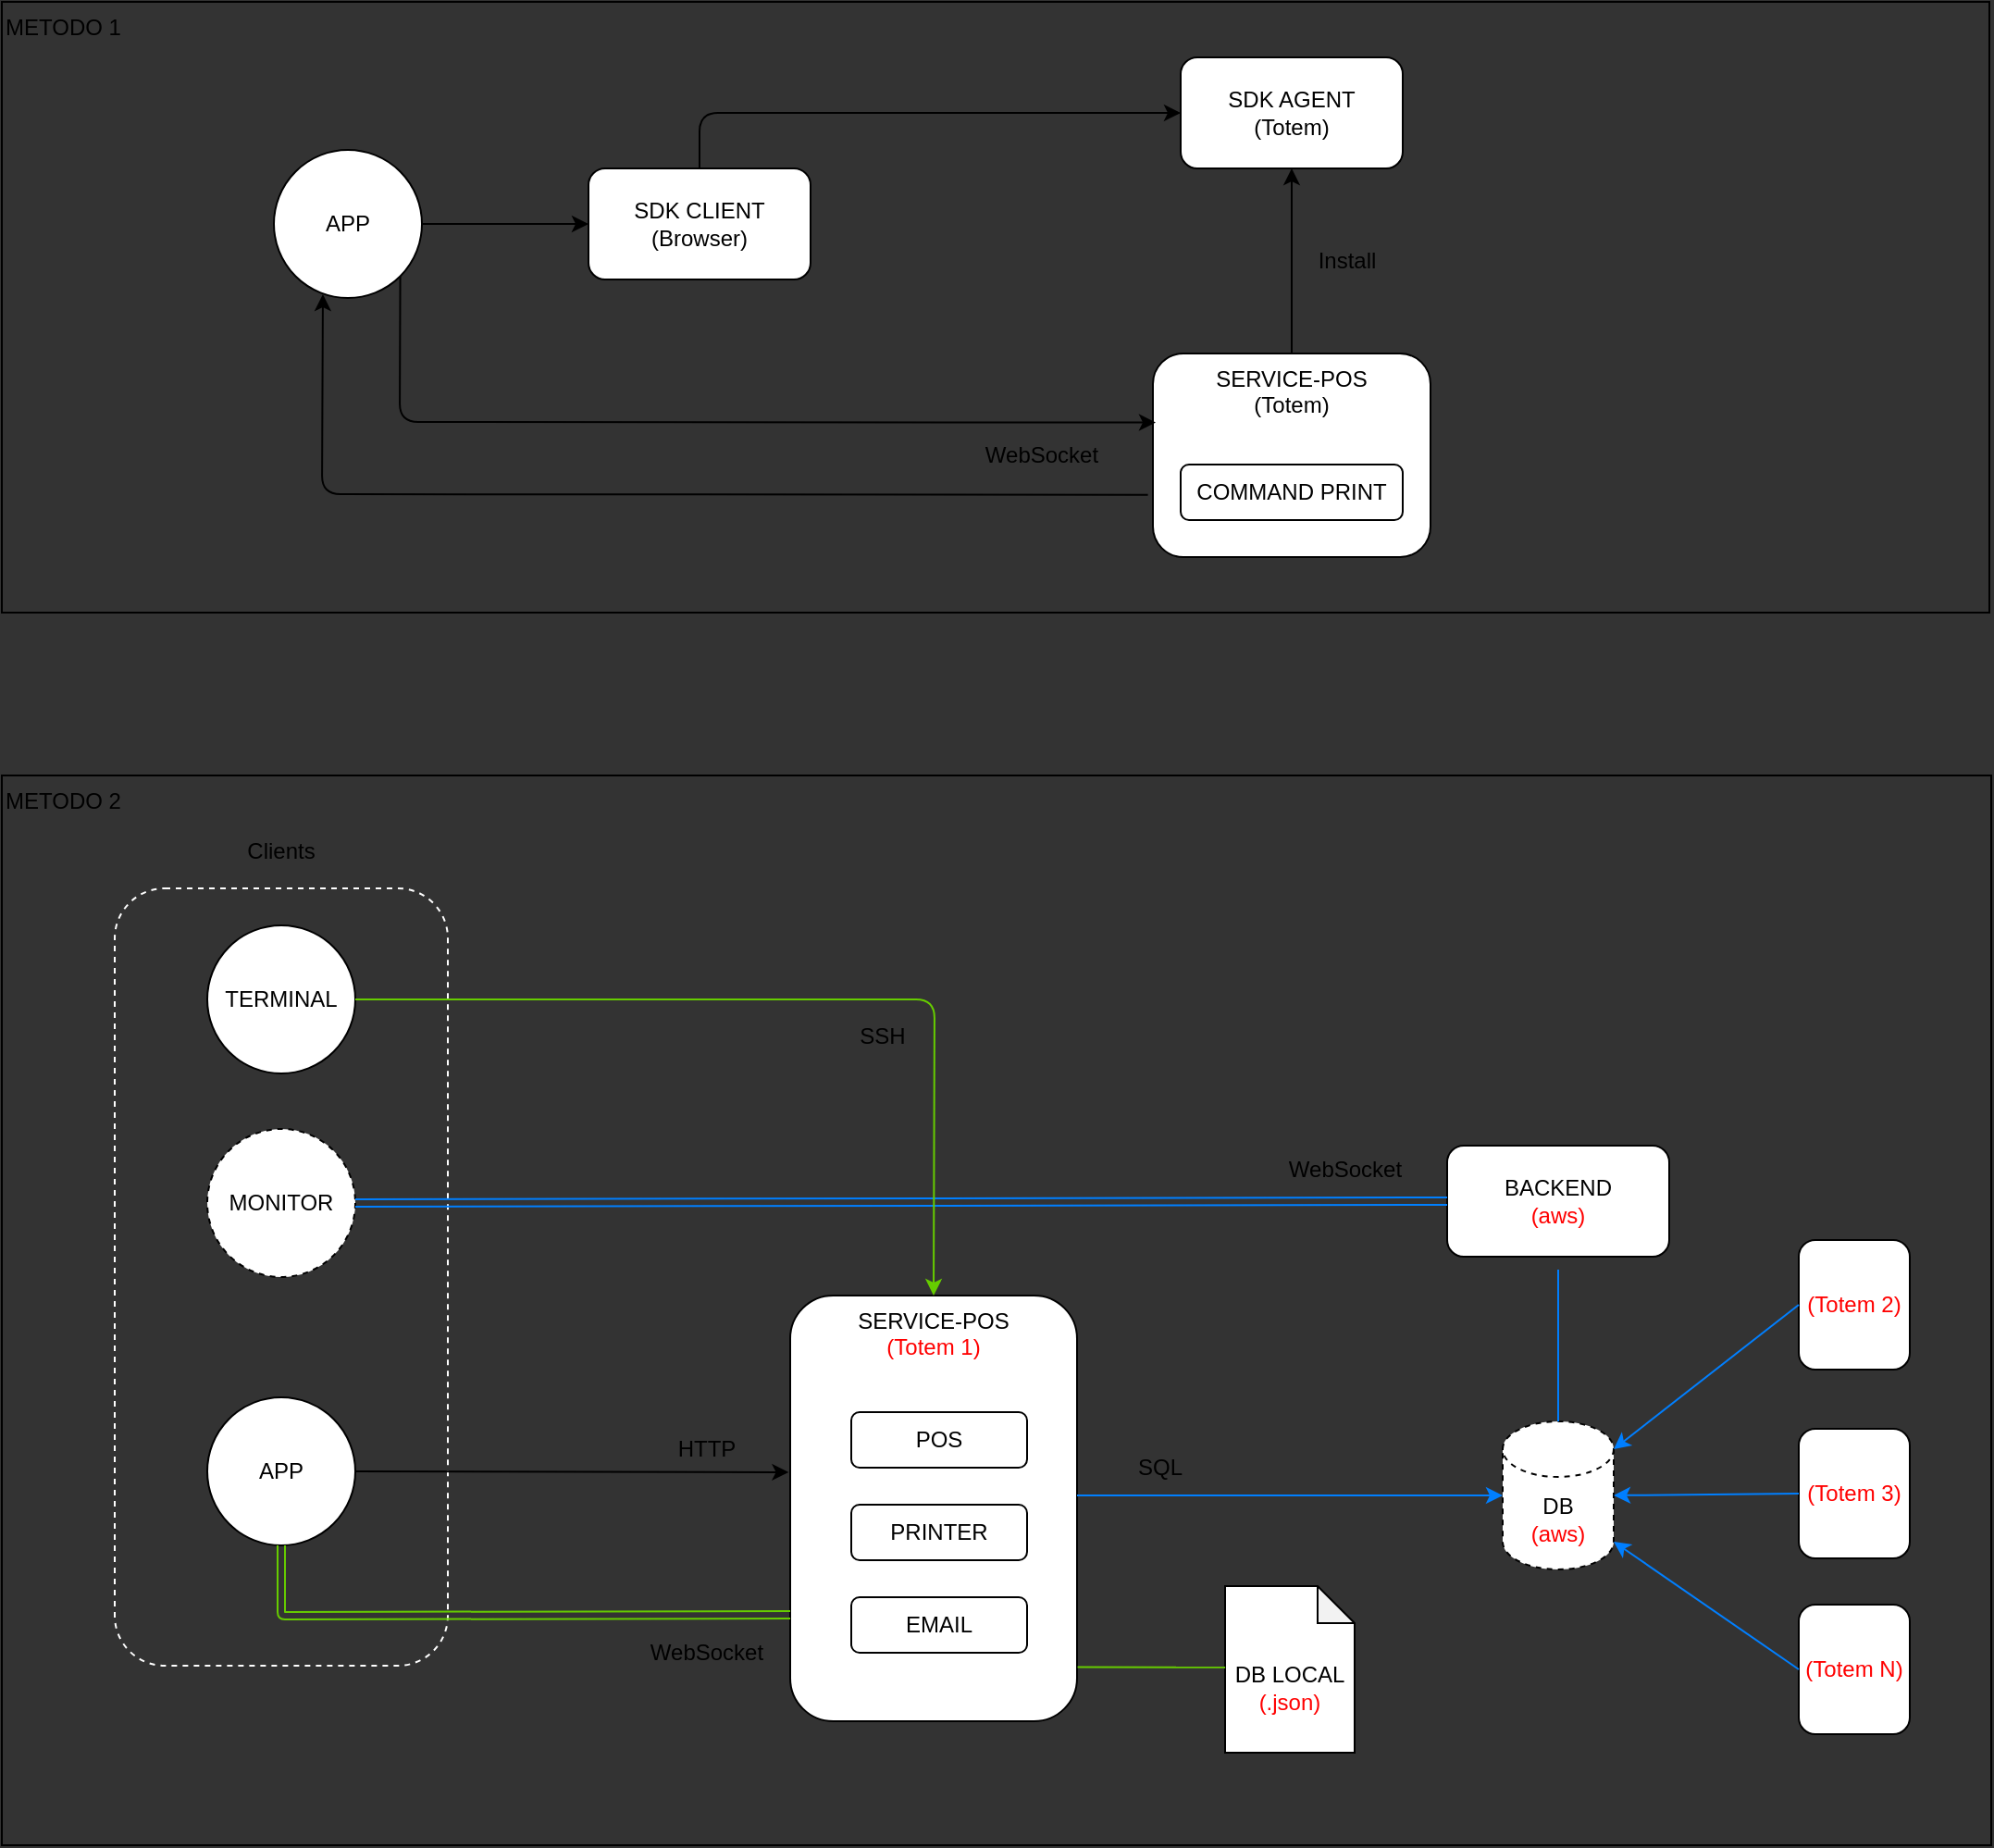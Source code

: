 <mxfile version="13.10.0" type="embed">
    <diagram id="JRJpujQTicSzLXms3XTn" name="Page-1">
        <mxGraphModel dx="1879" dy="1221" grid="0" gridSize="10" guides="1" tooltips="1" connect="1" arrows="1" fold="1" page="0" pageScale="1" pageWidth="850" pageHeight="1100" background="#333333" math="0" shadow="0">
            <root>
                <mxCell id="0"/>
                <mxCell id="1" parent="0"/>
                <mxCell id="74" value="" style="whiteSpace=wrap;html=1;fillColor=none;strokeColor=#FFFFFF;dashed=1;rounded=1;" parent="1" vertex="1">
                    <mxGeometry x="34" y="459" width="180" height="420" as="geometry"/>
                </mxCell>
                <mxCell id="7" value="SDK AGENT&lt;br&gt;(Totem)" style="whiteSpace=wrap;html=1;align=center;rounded=1;" parent="1" vertex="1">
                    <mxGeometry x="610" y="10" width="120" height="60" as="geometry"/>
                </mxCell>
                <mxCell id="9" value="SDK CLIENT&lt;br&gt;(Browser)" style="whiteSpace=wrap;html=1;align=center;rounded=1;" parent="1" vertex="1">
                    <mxGeometry x="290" y="70" width="120" height="60" as="geometry"/>
                </mxCell>
                <mxCell id="12" value="&lt;span&gt;SERVICE-POS&lt;/span&gt;&lt;br&gt;&lt;span&gt;(Totem)&lt;/span&gt;" style="whiteSpace=wrap;html=1;align=center;verticalAlign=top;rounded=1;" parent="1" vertex="1">
                    <mxGeometry x="595" y="170" width="150" height="110" as="geometry"/>
                </mxCell>
                <mxCell id="13" value="" style="endArrow=classic;html=1;entryX=0;entryY=0.5;entryDx=0;entryDy=0;exitX=0.5;exitY=0;exitDx=0;exitDy=0;" parent="1" source="9" target="7" edge="1">
                    <mxGeometry width="50" height="50" relative="1" as="geometry">
                        <mxPoint x="630" y="110" as="sourcePoint"/>
                        <mxPoint x="680" y="60" as="targetPoint"/>
                        <Array as="points">
                            <mxPoint x="350" y="40"/>
                        </Array>
                    </mxGeometry>
                </mxCell>
                <mxCell id="14" value="" style="endArrow=classic;html=1;entryX=0.01;entryY=0.339;entryDx=0;entryDy=0;exitX=1;exitY=1;exitDx=0;exitDy=0;entryPerimeter=0;" parent="1" source="15" target="12" edge="1">
                    <mxGeometry width="50" height="50" relative="1" as="geometry">
                        <mxPoint x="700" y="150" as="sourcePoint"/>
                        <mxPoint x="750" y="100" as="targetPoint"/>
                        <Array as="points">
                            <mxPoint x="188" y="207"/>
                        </Array>
                    </mxGeometry>
                </mxCell>
                <mxCell id="15" value="APP" style="ellipse;whiteSpace=wrap;html=1;aspect=fixed;align=center;rounded=1;" parent="1" vertex="1">
                    <mxGeometry x="120" y="60" width="80" height="80" as="geometry"/>
                </mxCell>
                <mxCell id="16" value="" style="endArrow=classic;html=1;entryX=0;entryY=0.5;entryDx=0;entryDy=0;exitX=1;exitY=0.5;exitDx=0;exitDy=0;" parent="1" source="15" target="9" edge="1">
                    <mxGeometry width="50" height="50" relative="1" as="geometry">
                        <mxPoint x="510" y="140" as="sourcePoint"/>
                        <mxPoint x="560" y="90" as="targetPoint"/>
                    </mxGeometry>
                </mxCell>
                <mxCell id="19" value="&lt;span&gt;SERVICE-POS&lt;/span&gt;&lt;br&gt;&lt;span&gt;&lt;font color=&quot;#ff0000&quot;&gt;(Totem 1)&lt;/font&gt;&lt;/span&gt;" style="whiteSpace=wrap;html=1;align=center;labelPosition=center;verticalLabelPosition=middle;verticalAlign=top;horizontal=1;rounded=1;" parent="1" vertex="1">
                    <mxGeometry x="399" y="679" width="155" height="230" as="geometry"/>
                </mxCell>
                <mxCell id="22" value="APP" style="ellipse;whiteSpace=wrap;html=1;aspect=fixed;align=center;rounded=1;" parent="1" vertex="1">
                    <mxGeometry x="84" y="734" width="80" height="80" as="geometry"/>
                </mxCell>
                <mxCell id="27" value="PRINTER" style="whiteSpace=wrap;html=1;align=center;rounded=1;" parent="1" vertex="1">
                    <mxGeometry x="432" y="792" width="95" height="30" as="geometry"/>
                </mxCell>
                <mxCell id="28" value="COMMAND PRINT" style="whiteSpace=wrap;html=1;align=center;rounded=1;" parent="1" vertex="1">
                    <mxGeometry x="610" y="230" width="120" height="30" as="geometry"/>
                </mxCell>
                <mxCell id="31" value="" style="endArrow=classic;html=1;entryX=0.5;entryY=1;entryDx=0;entryDy=0;" parent="1" source="12" target="7" edge="1">
                    <mxGeometry width="50" height="50" relative="1" as="geometry">
                        <mxPoint x="730" y="300" as="sourcePoint"/>
                        <mxPoint x="780" y="250" as="targetPoint"/>
                    </mxGeometry>
                </mxCell>
                <mxCell id="32" value="" style="endArrow=classic;html=1;entryX=0.331;entryY=0.975;entryDx=0;entryDy=0;entryPerimeter=0;exitX=-0.018;exitY=0.694;exitDx=0;exitDy=0;exitPerimeter=0;" parent="1" source="12" target="15" edge="1">
                    <mxGeometry width="50" height="50" relative="1" as="geometry">
                        <mxPoint x="595" y="250" as="sourcePoint"/>
                        <mxPoint x="720" y="250" as="targetPoint"/>
                        <Array as="points">
                            <mxPoint x="146" y="246"/>
                        </Array>
                    </mxGeometry>
                </mxCell>
                <mxCell id="33" value="WebSocket" style="text;html=1;strokeColor=none;fillColor=none;align=center;verticalAlign=middle;whiteSpace=wrap;rounded=1;" parent="1" vertex="1">
                    <mxGeometry x="500" y="212.5" width="70" height="25" as="geometry"/>
                </mxCell>
                <mxCell id="34" value="Install" style="text;html=1;strokeColor=none;fillColor=none;align=center;verticalAlign=middle;whiteSpace=wrap;rounded=1;" parent="1" vertex="1">
                    <mxGeometry x="680" y="110" width="40" height="20" as="geometry"/>
                </mxCell>
                <mxCell id="41" value="HTTP" style="text;html=1;strokeColor=none;fillColor=none;align=center;verticalAlign=middle;whiteSpace=wrap;rounded=1;" parent="1" vertex="1">
                    <mxGeometry x="319" y="749" width="70" height="25" as="geometry"/>
                </mxCell>
                <mxCell id="43" value="MONITOR" style="ellipse;whiteSpace=wrap;html=1;aspect=fixed;align=center;dashed=1;rounded=1;" parent="1" vertex="1">
                    <mxGeometry x="84" y="589" width="80" height="80" as="geometry"/>
                </mxCell>
                <mxCell id="25" value="POS" style="whiteSpace=wrap;html=1;align=center;rounded=1;" parent="1" vertex="1">
                    <mxGeometry x="432" y="742" width="95" height="30" as="geometry"/>
                </mxCell>
                <mxCell id="47" value="" style="endArrow=classic;html=1;exitX=1;exitY=0.5;exitDx=0;exitDy=0;entryX=-0.005;entryY=0.415;entryDx=0;entryDy=0;entryPerimeter=0;" parent="1" source="22" target="19" edge="1">
                    <mxGeometry width="50" height="50" relative="1" as="geometry">
                        <mxPoint x="164" y="774" as="sourcePoint"/>
                        <mxPoint x="400" y="773" as="targetPoint"/>
                        <Array as="points"/>
                    </mxGeometry>
                </mxCell>
                <mxCell id="49" value="DB&lt;br&gt;&lt;font color=&quot;#ff0000&quot;&gt;(aws)&lt;/font&gt;" style="shape=cylinder3;whiteSpace=wrap;html=1;boundedLbl=1;backgroundOutline=1;size=15;dashed=1;rounded=1;" parent="1" vertex="1">
                    <mxGeometry x="784" y="747" width="60" height="80" as="geometry"/>
                </mxCell>
                <mxCell id="53" value="DB LOCAL&lt;br&gt;&lt;font color=&quot;#ff0000&quot;&gt;(.json)&lt;/font&gt;" style="shape=note;whiteSpace=wrap;html=1;backgroundOutline=1;darkOpacity=0.05;verticalAlign=middle;labelPosition=center;verticalLabelPosition=middle;align=center;spacingBottom=0;spacingTop=20;size=20;rounded=1;" parent="1" vertex="1">
                    <mxGeometry x="634" y="836" width="70" height="90" as="geometry"/>
                </mxCell>
                <mxCell id="60" value="BACKEND&lt;br&gt;&lt;font color=&quot;#ff0000&quot;&gt;(aws)&lt;/font&gt;" style="whiteSpace=wrap;html=1;rounded=1;" parent="1" vertex="1">
                    <mxGeometry x="754" y="598" width="120" height="60" as="geometry"/>
                </mxCell>
                <mxCell id="63" value="" style="shape=link;html=1;exitX=1;exitY=0.5;exitDx=0;exitDy=0;entryX=0;entryY=0.5;entryDx=0;entryDy=0;strokeColor=#007FFF;" parent="1" source="43" target="60" edge="1">
                    <mxGeometry width="100" relative="1" as="geometry">
                        <mxPoint x="194" y="589" as="sourcePoint"/>
                        <mxPoint x="684" y="589" as="targetPoint"/>
                    </mxGeometry>
                </mxCell>
                <mxCell id="64" value="WebSocket" style="text;html=1;strokeColor=none;fillColor=none;align=center;verticalAlign=middle;whiteSpace=wrap;rounded=1;" parent="1" vertex="1">
                    <mxGeometry x="664" y="598" width="70" height="25" as="geometry"/>
                </mxCell>
                <mxCell id="65" value="" style="endArrow=none;html=1;entryX=0.001;entryY=0.487;entryDx=0;entryDy=0;entryPerimeter=0;strokeColor=#66CC00;exitX=1.002;exitY=0.873;exitDx=0;exitDy=0;exitPerimeter=0;" parent="1" source="19" target="53" edge="1">
                    <mxGeometry width="50" height="50" relative="1" as="geometry">
                        <mxPoint x="560" y="854" as="sourcePoint"/>
                        <mxPoint x="609" y="789" as="targetPoint"/>
                    </mxGeometry>
                </mxCell>
                <mxCell id="68" value="" style="endArrow=none;html=1;entryX=0.5;entryY=0;entryDx=0;entryDy=0;entryPerimeter=0;exitX=0.5;exitY=1;exitDx=0;exitDy=0;strokeColor=#007FFF;" parent="1" target="49" edge="1">
                    <mxGeometry width="50" height="50" relative="1" as="geometry">
                        <mxPoint x="814" y="665" as="sourcePoint"/>
                        <mxPoint x="794" y="745" as="targetPoint"/>
                    </mxGeometry>
                </mxCell>
                <mxCell id="72" value="" style="endArrow=classic;html=1;entryX=0;entryY=0.5;entryDx=0;entryDy=0;entryPerimeter=0;strokeColor=#007FFF;" parent="1" target="49" edge="1">
                    <mxGeometry width="50" height="50" relative="1" as="geometry">
                        <mxPoint x="554" y="787" as="sourcePoint"/>
                        <mxPoint x="434" y="679" as="targetPoint"/>
                    </mxGeometry>
                </mxCell>
                <mxCell id="73" value="SQL" style="text;html=1;strokeColor=none;fillColor=none;align=center;verticalAlign=middle;whiteSpace=wrap;rounded=1;" parent="1" vertex="1">
                    <mxGeometry x="564" y="759" width="70" height="25" as="geometry"/>
                </mxCell>
                <mxCell id="75" value="Clients" style="text;html=1;strokeColor=none;fillColor=none;align=center;verticalAlign=middle;whiteSpace=wrap;dashed=1;rounded=1;" parent="1" vertex="1">
                    <mxGeometry x="104" y="429" width="40" height="20" as="geometry"/>
                </mxCell>
                <mxCell id="76" value="TERMINAL" style="ellipse;whiteSpace=wrap;html=1;aspect=fixed;rounded=1;" parent="1" vertex="1">
                    <mxGeometry x="84" y="479" width="80" height="80" as="geometry"/>
                </mxCell>
                <mxCell id="78" value="&lt;span&gt;&lt;font color=&quot;#ff0000&quot;&gt;(Totem 3)&lt;/font&gt;&lt;/span&gt;" style="whiteSpace=wrap;html=1;rounded=1;" parent="1" vertex="1">
                    <mxGeometry x="944" y="751" width="60" height="70" as="geometry"/>
                </mxCell>
                <mxCell id="79" value="&lt;font color=&quot;#ff0000&quot;&gt;(Totem 2)&lt;/font&gt;" style="whiteSpace=wrap;html=1;rounded=1;" parent="1" vertex="1">
                    <mxGeometry x="944" y="649" width="60" height="70" as="geometry"/>
                </mxCell>
                <mxCell id="80" value="&lt;span&gt;&lt;font color=&quot;#ff0000&quot;&gt;(Totem N)&lt;/font&gt;&lt;/span&gt;" style="whiteSpace=wrap;html=1;rounded=1;" parent="1" vertex="1">
                    <mxGeometry x="944" y="846" width="60" height="70" as="geometry"/>
                </mxCell>
                <mxCell id="81" value="" style="endArrow=classic;html=1;entryX=1;entryY=0;entryDx=0;entryDy=15;entryPerimeter=0;exitX=0;exitY=0.5;exitDx=0;exitDy=0;strokeColor=#007FFF;" parent="1" source="79" target="49" edge="1">
                    <mxGeometry width="50" height="50" relative="1" as="geometry">
                        <mxPoint x="619" y="797" as="sourcePoint"/>
                        <mxPoint x="794.0" y="797" as="targetPoint"/>
                    </mxGeometry>
                </mxCell>
                <mxCell id="82" value="" style="endArrow=classic;html=1;entryX=1;entryY=0.5;entryDx=0;entryDy=0;entryPerimeter=0;exitX=0;exitY=0.5;exitDx=0;exitDy=0;strokeColor=#007FFF;" parent="1" source="78" target="49" edge="1">
                    <mxGeometry width="50" height="50" relative="1" as="geometry">
                        <mxPoint x="954.0" y="720.0" as="sourcePoint"/>
                        <mxPoint x="854.0" y="772" as="targetPoint"/>
                    </mxGeometry>
                </mxCell>
                <mxCell id="83" value="" style="endArrow=classic;html=1;entryX=1;entryY=1;entryDx=0;entryDy=-15;entryPerimeter=0;exitX=0;exitY=0.5;exitDx=0;exitDy=0;strokeColor=#007FFF;" parent="1" source="80" target="49" edge="1">
                    <mxGeometry width="50" height="50" relative="1" as="geometry">
                        <mxPoint x="964.0" y="730.0" as="sourcePoint"/>
                        <mxPoint x="864.0" y="782" as="targetPoint"/>
                    </mxGeometry>
                </mxCell>
                <mxCell id="84" value="" style="endArrow=classic;html=1;exitX=1;exitY=0.5;exitDx=0;exitDy=0;entryX=0.5;entryY=0;entryDx=0;entryDy=0;fillColor=#60a917;strokeWidth=1;strokeColor=#66CC00;" parent="1" source="76" target="19" edge="1">
                    <mxGeometry width="50" height="50" relative="1" as="geometry">
                        <mxPoint x="494" y="689" as="sourcePoint"/>
                        <mxPoint x="544" y="639" as="targetPoint"/>
                        <Array as="points">
                            <mxPoint x="477" y="519"/>
                        </Array>
                    </mxGeometry>
                </mxCell>
                <mxCell id="85" value="SSH" style="text;html=1;strokeColor=none;fillColor=none;align=center;verticalAlign=middle;whiteSpace=wrap;rounded=1;" parent="1" vertex="1">
                    <mxGeometry x="429" y="529" width="40" height="20" as="geometry"/>
                </mxCell>
                <mxCell id="86" value="" style="shape=link;html=1;strokeColor=#66CC00;strokeWidth=1;entryX=0;entryY=0.75;entryDx=0;entryDy=0;exitX=0.5;exitY=1;exitDx=0;exitDy=0;" parent="1" source="22" target="19" edge="1">
                    <mxGeometry width="100" relative="1" as="geometry">
                        <mxPoint x="274" y="849" as="sourcePoint"/>
                        <mxPoint x="374" y="849" as="targetPoint"/>
                        <Array as="points">
                            <mxPoint x="124" y="852"/>
                        </Array>
                    </mxGeometry>
                </mxCell>
                <mxCell id="87" value="WebSocket" style="text;html=1;strokeColor=none;fillColor=none;align=center;verticalAlign=middle;whiteSpace=wrap;rounded=1;" parent="1" vertex="1">
                    <mxGeometry x="319" y="859" width="70" height="25" as="geometry"/>
                </mxCell>
                <mxCell id="88" value="EMAIL" style="whiteSpace=wrap;html=1;align=center;rounded=1;" parent="1" vertex="1">
                    <mxGeometry x="432" y="842" width="95" height="30" as="geometry"/>
                </mxCell>
                <mxCell id="91" value="METODO 2" style="rounded=0;whiteSpace=wrap;html=1;fillColor=none;verticalAlign=top;align=left;" vertex="1" parent="1">
                    <mxGeometry x="-27" y="398" width="1075" height="578" as="geometry"/>
                </mxCell>
                <mxCell id="93" value="METODO 1" style="rounded=0;whiteSpace=wrap;html=1;fillColor=none;align=left;verticalAlign=top;" vertex="1" parent="1">
                    <mxGeometry x="-27" y="-20" width="1074" height="330" as="geometry"/>
                </mxCell>
            </root>
        </mxGraphModel>
    </diagram>
</mxfile>
